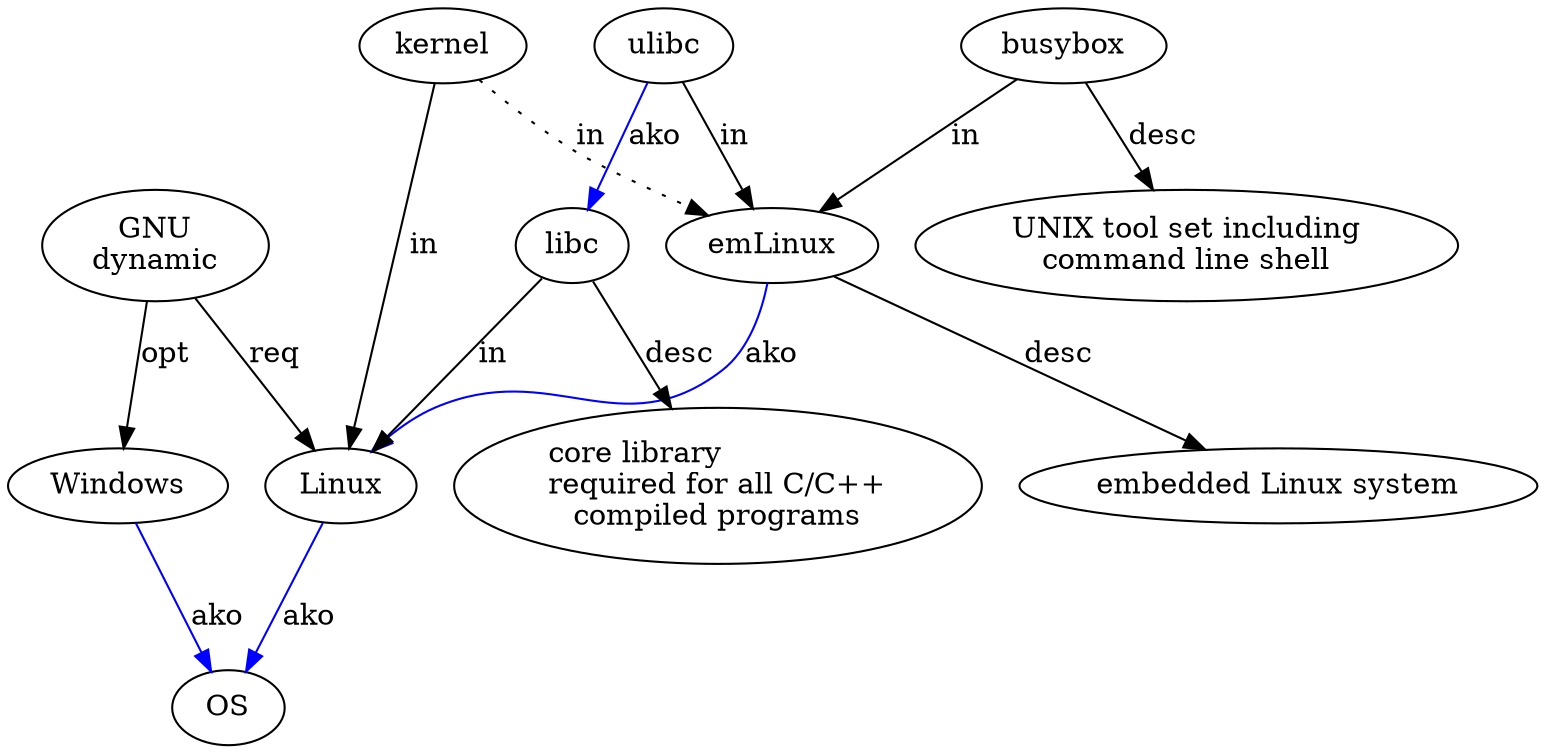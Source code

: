 digraph {
    Linux -> OS [label=ako,color=blue];
    emLinux -> Linux [label=ako,color=blue];
    emLinux -> "embedded Linux system" [label=desc];
    dynamic [label="GNU\ndynamic"];
    dynamic -> Linux [label=req];
    kernel -> Linux [label=in];
    libc -> Linux [label=in];
    busybox -> emLinux [label=in];
    ulibc -> libc [label=ako,color=blue];
    ulibc -> emLinux [label=in];
    libc -> "core library\lrequired for all C/C++\lcompiled programs" [label=desc];
    kernel -> emLinux [label=in,style=dotted];
    busybox -> "UNIX tool set including\lcommand line shell" [label=desc];
    
    Windows -> OS [label=ako,color=blue];
    dynamic -> Windows [label=opt];
}